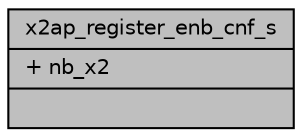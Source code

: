 digraph "x2ap_register_enb_cnf_s"
{
 // LATEX_PDF_SIZE
  edge [fontname="Helvetica",fontsize="10",labelfontname="Helvetica",labelfontsize="10"];
  node [fontname="Helvetica",fontsize="10",shape=record];
  Node1 [label="{x2ap_register_enb_cnf_s\n|+ nb_x2\l|}",height=0.2,width=0.4,color="black", fillcolor="grey75", style="filled", fontcolor="black",tooltip=" "];
}
